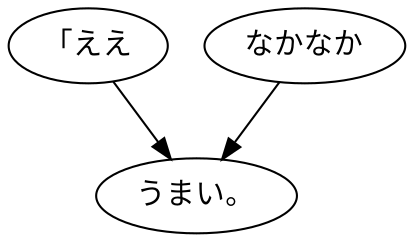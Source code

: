 digraph graph7481 {
	node0 [label="「ええ"];
	node1 [label="なかなか"];
	node2 [label="うまい。"];
	node0 -> node2;
	node1 -> node2;
}

